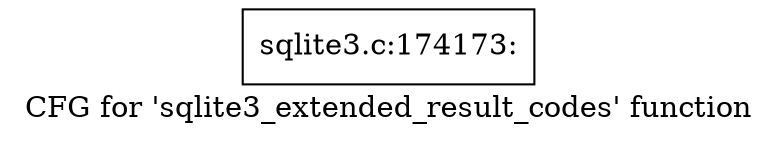 digraph "CFG for 'sqlite3_extended_result_codes' function" {
	label="CFG for 'sqlite3_extended_result_codes' function";

	Node0x55c0f5283460 [shape=record,label="{sqlite3.c:174173:}"];
}

